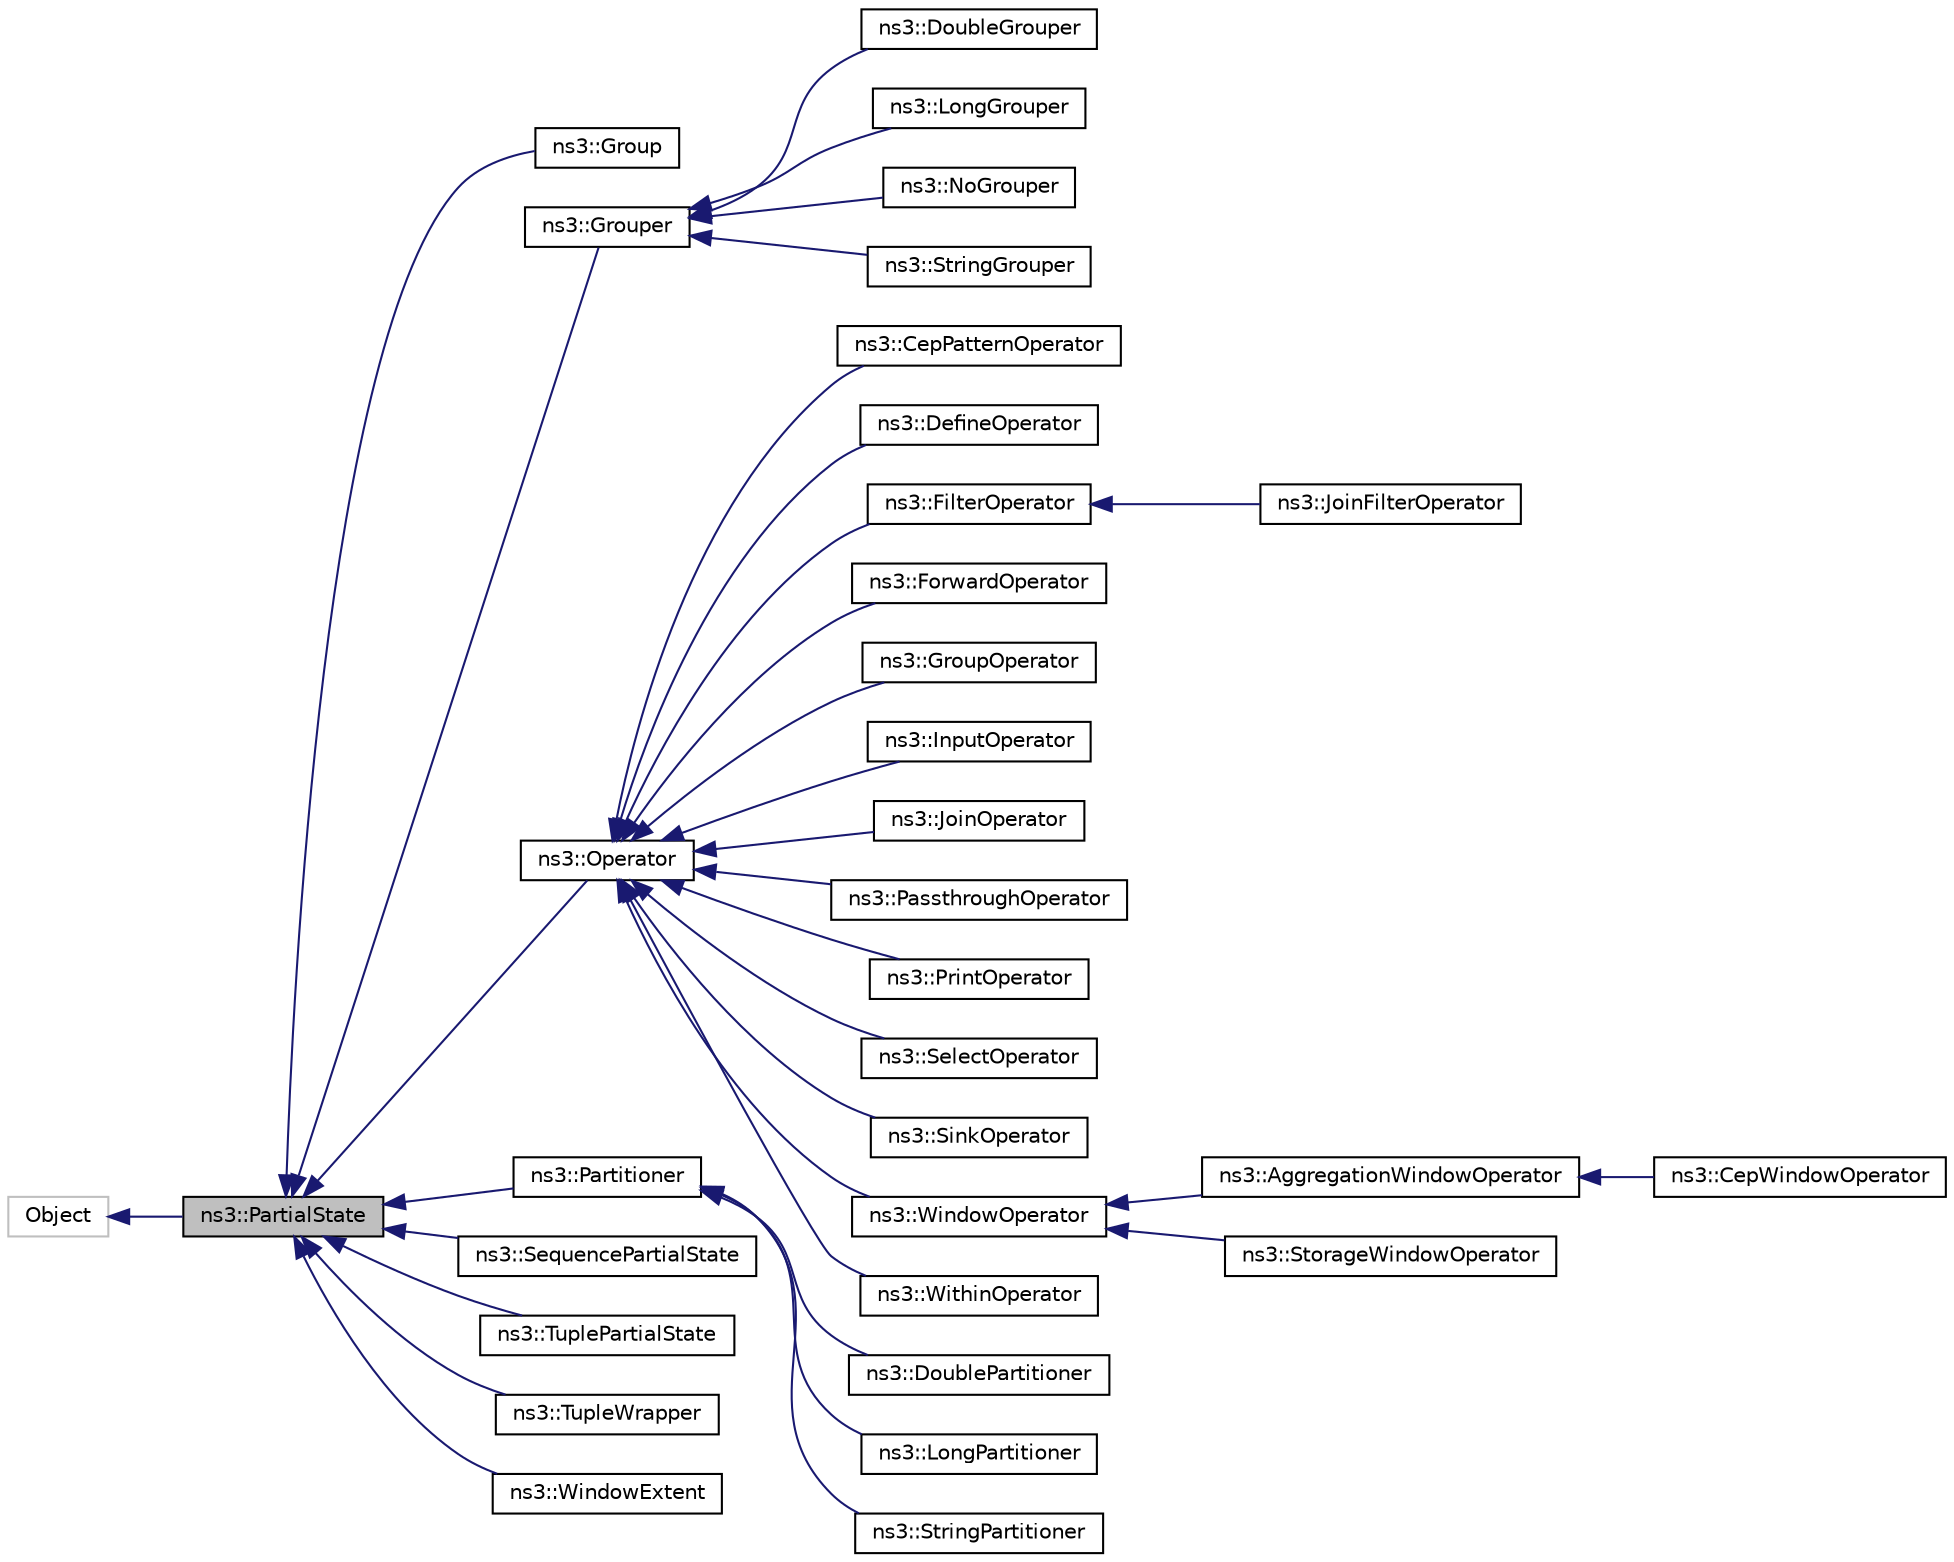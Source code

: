 digraph "ns3::PartialState"
{
 // LATEX_PDF_SIZE
  edge [fontname="Helvetica",fontsize="10",labelfontname="Helvetica",labelfontsize="10"];
  node [fontname="Helvetica",fontsize="10",shape=record];
  rankdir="LR";
  Node1 [label="ns3::PartialState",height=0.2,width=0.4,color="black", fillcolor="grey75", style="filled", fontcolor="black",tooltip=" "];
  Node2 -> Node1 [dir="back",color="midnightblue",fontsize="10",style="solid",fontname="Helvetica"];
  Node2 [label="Object",height=0.2,width=0.4,color="grey75", fillcolor="white", style="filled",tooltip=" "];
  Node1 -> Node3 [dir="back",color="midnightblue",fontsize="10",style="solid",fontname="Helvetica"];
  Node3 [label="ns3::Group",height=0.2,width=0.4,color="black", fillcolor="white", style="filled",URL="$classns3_1_1_group.html",tooltip=" "];
  Node1 -> Node4 [dir="back",color="midnightblue",fontsize="10",style="solid",fontname="Helvetica"];
  Node4 [label="ns3::Grouper",height=0.2,width=0.4,color="black", fillcolor="white", style="filled",URL="$classns3_1_1_grouper.html",tooltip=" "];
  Node4 -> Node5 [dir="back",color="midnightblue",fontsize="10",style="solid",fontname="Helvetica"];
  Node5 [label="ns3::DoubleGrouper",height=0.2,width=0.4,color="black", fillcolor="white", style="filled",URL="$classns3_1_1_double_grouper.html",tooltip=" "];
  Node4 -> Node6 [dir="back",color="midnightblue",fontsize="10",style="solid",fontname="Helvetica"];
  Node6 [label="ns3::LongGrouper",height=0.2,width=0.4,color="black", fillcolor="white", style="filled",URL="$classns3_1_1_long_grouper.html",tooltip=" "];
  Node4 -> Node7 [dir="back",color="midnightblue",fontsize="10",style="solid",fontname="Helvetica"];
  Node7 [label="ns3::NoGrouper",height=0.2,width=0.4,color="black", fillcolor="white", style="filled",URL="$classns3_1_1_no_grouper.html",tooltip=" "];
  Node4 -> Node8 [dir="back",color="midnightblue",fontsize="10",style="solid",fontname="Helvetica"];
  Node8 [label="ns3::StringGrouper",height=0.2,width=0.4,color="black", fillcolor="white", style="filled",URL="$classns3_1_1_string_grouper.html",tooltip=" "];
  Node1 -> Node9 [dir="back",color="midnightblue",fontsize="10",style="solid",fontname="Helvetica"];
  Node9 [label="ns3::Operator",height=0.2,width=0.4,color="black", fillcolor="white", style="filled",URL="$classns3_1_1_operator.html",tooltip=" "];
  Node9 -> Node10 [dir="back",color="midnightblue",fontsize="10",style="solid",fontname="Helvetica"];
  Node10 [label="ns3::CepPatternOperator",height=0.2,width=0.4,color="black", fillcolor="white", style="filled",URL="$classns3_1_1_cep_pattern_operator.html",tooltip=" "];
  Node9 -> Node11 [dir="back",color="midnightblue",fontsize="10",style="solid",fontname="Helvetica"];
  Node11 [label="ns3::DefineOperator",height=0.2,width=0.4,color="black", fillcolor="white", style="filled",URL="$classns3_1_1_define_operator.html",tooltip=" "];
  Node9 -> Node12 [dir="back",color="midnightblue",fontsize="10",style="solid",fontname="Helvetica"];
  Node12 [label="ns3::FilterOperator",height=0.2,width=0.4,color="black", fillcolor="white", style="filled",URL="$classns3_1_1_filter_operator.html",tooltip=" "];
  Node12 -> Node13 [dir="back",color="midnightblue",fontsize="10",style="solid",fontname="Helvetica"];
  Node13 [label="ns3::JoinFilterOperator",height=0.2,width=0.4,color="black", fillcolor="white", style="filled",URL="$classns3_1_1_join_filter_operator.html",tooltip=" "];
  Node9 -> Node14 [dir="back",color="midnightblue",fontsize="10",style="solid",fontname="Helvetica"];
  Node14 [label="ns3::ForwardOperator",height=0.2,width=0.4,color="black", fillcolor="white", style="filled",URL="$classns3_1_1_forward_operator.html",tooltip=" "];
  Node9 -> Node15 [dir="back",color="midnightblue",fontsize="10",style="solid",fontname="Helvetica"];
  Node15 [label="ns3::GroupOperator",height=0.2,width=0.4,color="black", fillcolor="white", style="filled",URL="$classns3_1_1_group_operator.html",tooltip=" "];
  Node9 -> Node16 [dir="back",color="midnightblue",fontsize="10",style="solid",fontname="Helvetica"];
  Node16 [label="ns3::InputOperator",height=0.2,width=0.4,color="black", fillcolor="white", style="filled",URL="$classns3_1_1_input_operator.html",tooltip=" "];
  Node9 -> Node17 [dir="back",color="midnightblue",fontsize="10",style="solid",fontname="Helvetica"];
  Node17 [label="ns3::JoinOperator",height=0.2,width=0.4,color="black", fillcolor="white", style="filled",URL="$classns3_1_1_join_operator.html",tooltip=" "];
  Node9 -> Node18 [dir="back",color="midnightblue",fontsize="10",style="solid",fontname="Helvetica"];
  Node18 [label="ns3::PassthroughOperator",height=0.2,width=0.4,color="black", fillcolor="white", style="filled",URL="$classns3_1_1_passthrough_operator.html",tooltip=" "];
  Node9 -> Node19 [dir="back",color="midnightblue",fontsize="10",style="solid",fontname="Helvetica"];
  Node19 [label="ns3::PrintOperator",height=0.2,width=0.4,color="black", fillcolor="white", style="filled",URL="$classns3_1_1_print_operator.html",tooltip=" "];
  Node9 -> Node20 [dir="back",color="midnightblue",fontsize="10",style="solid",fontname="Helvetica"];
  Node20 [label="ns3::SelectOperator",height=0.2,width=0.4,color="black", fillcolor="white", style="filled",URL="$classns3_1_1_select_operator.html",tooltip=" "];
  Node9 -> Node21 [dir="back",color="midnightblue",fontsize="10",style="solid",fontname="Helvetica"];
  Node21 [label="ns3::SinkOperator",height=0.2,width=0.4,color="black", fillcolor="white", style="filled",URL="$classns3_1_1_sink_operator.html",tooltip=" "];
  Node9 -> Node22 [dir="back",color="midnightblue",fontsize="10",style="solid",fontname="Helvetica"];
  Node22 [label="ns3::WindowOperator",height=0.2,width=0.4,color="black", fillcolor="white", style="filled",URL="$classns3_1_1_window_operator.html",tooltip=" "];
  Node22 -> Node23 [dir="back",color="midnightblue",fontsize="10",style="solid",fontname="Helvetica"];
  Node23 [label="ns3::AggregationWindowOperator",height=0.2,width=0.4,color="black", fillcolor="white", style="filled",URL="$classns3_1_1_aggregation_window_operator.html",tooltip=" "];
  Node23 -> Node24 [dir="back",color="midnightblue",fontsize="10",style="solid",fontname="Helvetica"];
  Node24 [label="ns3::CepWindowOperator",height=0.2,width=0.4,color="black", fillcolor="white", style="filled",URL="$classns3_1_1_cep_window_operator.html",tooltip=" "];
  Node22 -> Node25 [dir="back",color="midnightblue",fontsize="10",style="solid",fontname="Helvetica"];
  Node25 [label="ns3::StorageWindowOperator",height=0.2,width=0.4,color="black", fillcolor="white", style="filled",URL="$classns3_1_1_storage_window_operator.html",tooltip=" "];
  Node9 -> Node26 [dir="back",color="midnightblue",fontsize="10",style="solid",fontname="Helvetica"];
  Node26 [label="ns3::WithinOperator",height=0.2,width=0.4,color="black", fillcolor="white", style="filled",URL="$classns3_1_1_within_operator.html",tooltip=" "];
  Node1 -> Node27 [dir="back",color="midnightblue",fontsize="10",style="solid",fontname="Helvetica"];
  Node27 [label="ns3::Partitioner",height=0.2,width=0.4,color="black", fillcolor="white", style="filled",URL="$classns3_1_1_partitioner.html",tooltip=" "];
  Node27 -> Node28 [dir="back",color="midnightblue",fontsize="10",style="solid",fontname="Helvetica"];
  Node28 [label="ns3::DoublePartitioner",height=0.2,width=0.4,color="black", fillcolor="white", style="filled",URL="$classns3_1_1_double_partitioner.html",tooltip=" "];
  Node27 -> Node29 [dir="back",color="midnightblue",fontsize="10",style="solid",fontname="Helvetica"];
  Node29 [label="ns3::LongPartitioner",height=0.2,width=0.4,color="black", fillcolor="white", style="filled",URL="$classns3_1_1_long_partitioner.html",tooltip=" "];
  Node27 -> Node30 [dir="back",color="midnightblue",fontsize="10",style="solid",fontname="Helvetica"];
  Node30 [label="ns3::StringPartitioner",height=0.2,width=0.4,color="black", fillcolor="white", style="filled",URL="$classns3_1_1_string_partitioner.html",tooltip=" "];
  Node1 -> Node31 [dir="back",color="midnightblue",fontsize="10",style="solid",fontname="Helvetica"];
  Node31 [label="ns3::SequencePartialState",height=0.2,width=0.4,color="black", fillcolor="white", style="filled",URL="$classns3_1_1_sequence_partial_state.html",tooltip=" "];
  Node1 -> Node32 [dir="back",color="midnightblue",fontsize="10",style="solid",fontname="Helvetica"];
  Node32 [label="ns3::TuplePartialState",height=0.2,width=0.4,color="black", fillcolor="white", style="filled",URL="$classns3_1_1_tuple_partial_state.html",tooltip=" "];
  Node1 -> Node33 [dir="back",color="midnightblue",fontsize="10",style="solid",fontname="Helvetica"];
  Node33 [label="ns3::TupleWrapper",height=0.2,width=0.4,color="black", fillcolor="white", style="filled",URL="$classns3_1_1_tuple_wrapper.html",tooltip=" "];
  Node1 -> Node34 [dir="back",color="midnightblue",fontsize="10",style="solid",fontname="Helvetica"];
  Node34 [label="ns3::WindowExtent",height=0.2,width=0.4,color="black", fillcolor="white", style="filled",URL="$classns3_1_1_window_extent.html",tooltip=" "];
}

